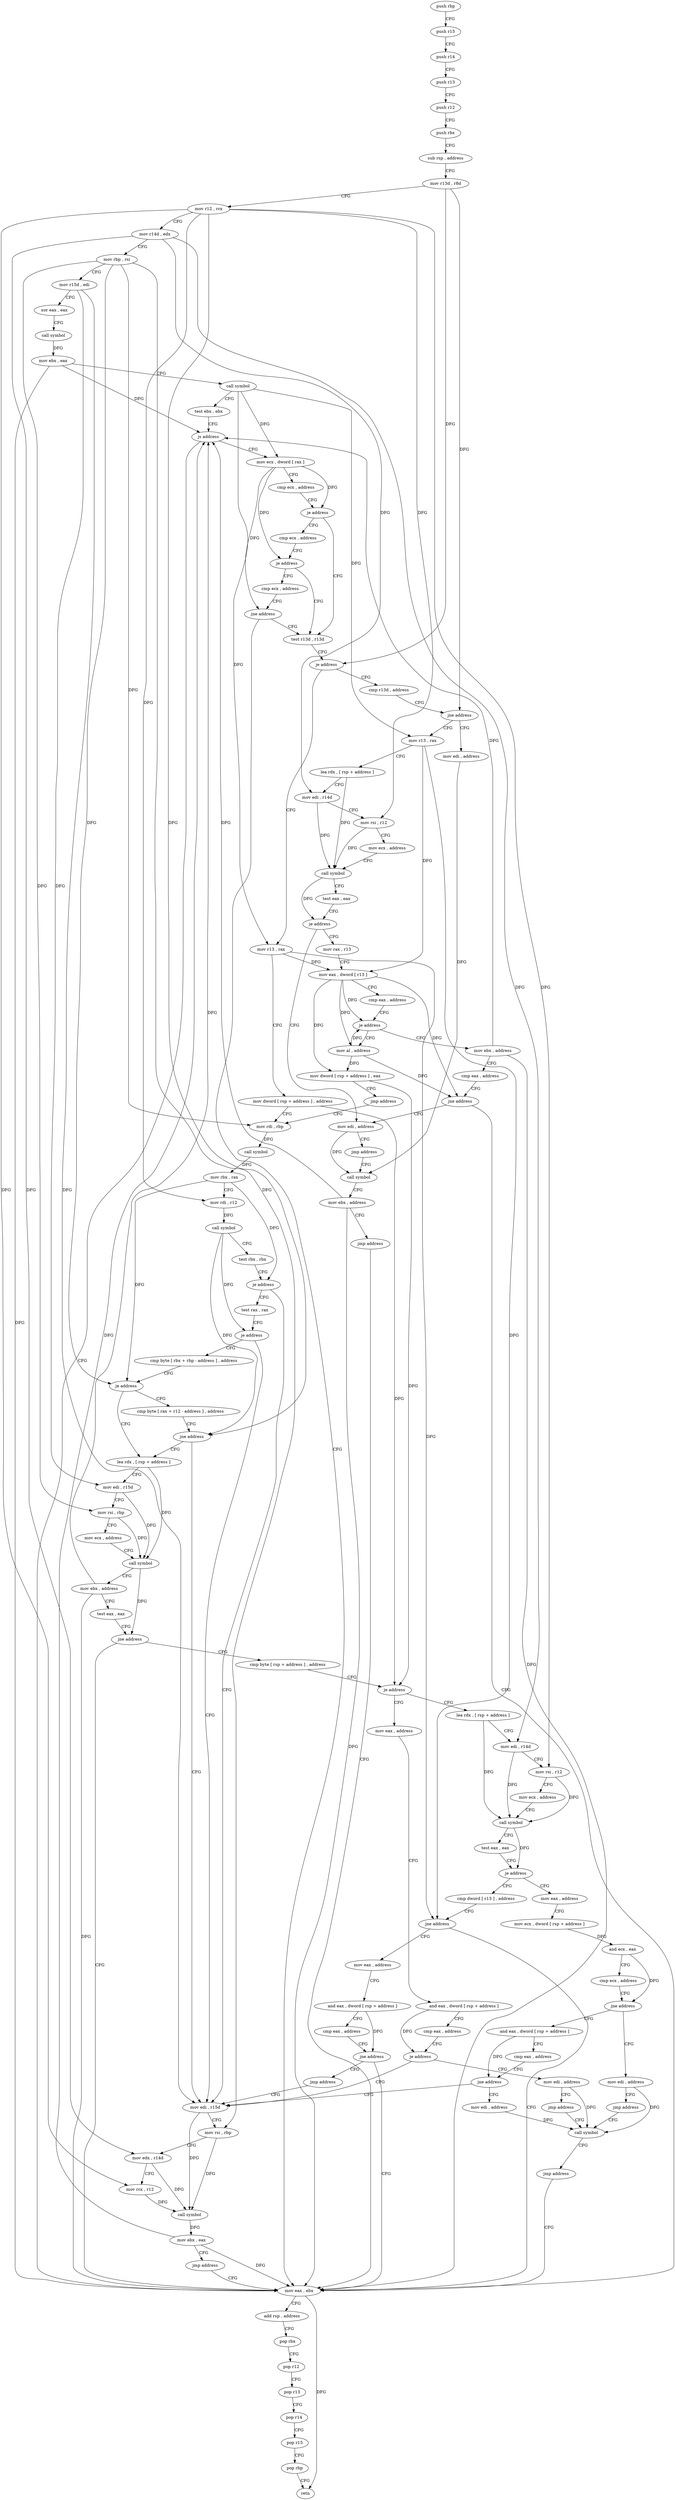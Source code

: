 digraph "func" {
"4251936" [label = "push rbp" ]
"4251937" [label = "push r15" ]
"4251939" [label = "push r14" ]
"4251941" [label = "push r13" ]
"4251943" [label = "push r12" ]
"4251945" [label = "push rbx" ]
"4251946" [label = "sub rsp , address" ]
"4251953" [label = "mov r13d , r8d" ]
"4251956" [label = "mov r12 , rcx" ]
"4251959" [label = "mov r14d , edx" ]
"4251962" [label = "mov rbp , rsi" ]
"4251965" [label = "mov r15d , edi" ]
"4251968" [label = "xor eax , eax" ]
"4251970" [label = "call symbol" ]
"4251975" [label = "mov ebx , eax" ]
"4251977" [label = "call symbol" ]
"4251982" [label = "test ebx , ebx" ]
"4251984" [label = "js address" ]
"4252006" [label = "mov ecx , dword [ rax ]" ]
"4251986" [label = "mov eax , ebx" ]
"4252008" [label = "cmp ecx , address" ]
"4252011" [label = "je address" ]
"4252023" [label = "test r13d , r13d" ]
"4252013" [label = "cmp ecx , address" ]
"4251988" [label = "add rsp , address" ]
"4251995" [label = "pop rbx" ]
"4251996" [label = "pop r12" ]
"4251998" [label = "pop r13" ]
"4252000" [label = "pop r14" ]
"4252002" [label = "pop r15" ]
"4252004" [label = "pop rbp" ]
"4252005" [label = "retn" ]
"4252026" [label = "je address" ]
"4252105" [label = "mov r13 , rax" ]
"4252028" [label = "cmp r13d , address" ]
"4252016" [label = "je address" ]
"4252018" [label = "cmp ecx , address" ]
"4252108" [label = "mov dword [ rsp + address ] , address" ]
"4252116" [label = "mov rdi , rbp" ]
"4252032" [label = "jne address" ]
"4252243" [label = "mov edi , address" ]
"4252038" [label = "mov r13 , rax" ]
"4252021" [label = "jne address" ]
"4252368" [label = "mov edi , r15d" ]
"4252371" [label = "mov rsi , rbp" ]
"4252374" [label = "mov edx , r14d" ]
"4252377" [label = "mov rcx , r12" ]
"4252380" [label = "call symbol" ]
"4252385" [label = "mov ebx , eax" ]
"4252387" [label = "jmp address" ]
"4252144" [label = "test rax , rax" ]
"4252147" [label = "je address" ]
"4252153" [label = "cmp byte [ rbx + rbp - address ] , address" ]
"4252248" [label = "call symbol" ]
"4252041" [label = "lea rdx , [ rsp + address ]" ]
"4252049" [label = "mov edi , r14d" ]
"4252052" [label = "mov rsi , r12" ]
"4252055" [label = "mov ecx , address" ]
"4252060" [label = "call symbol" ]
"4252065" [label = "test eax , eax" ]
"4252067" [label = "je address" ]
"4252095" [label = "mov edi , address" ]
"4252069" [label = "mov rax , r13" ]
"4252158" [label = "je address" ]
"4252172" [label = "lea rdx , [ rsp + address ]" ]
"4252160" [label = "cmp byte [ rax + r12 - address ] , address" ]
"4252100" [label = "jmp address" ]
"4252072" [label = "mov eax , dword [ r13 ]" ]
"4252076" [label = "cmp eax , address" ]
"4252079" [label = "je address" ]
"4252263" [label = "mov al , address" ]
"4252085" [label = "mov ebx , address" ]
"4252177" [label = "mov edi , r15d" ]
"4252180" [label = "mov rsi , rbp" ]
"4252183" [label = "mov ecx , address" ]
"4252188" [label = "call symbol" ]
"4252193" [label = "mov ebx , address" ]
"4252198" [label = "test eax , eax" ]
"4252200" [label = "jne address" ]
"4252206" [label = "cmp byte [ rsp + address ] , address" ]
"4252166" [label = "jne address" ]
"4252253" [label = "mov ebx , address" ]
"4252258" [label = "jmp address" ]
"4252265" [label = "mov dword [ rsp + address ] , eax" ]
"4252269" [label = "jmp address" ]
"4252090" [label = "cmp eax , address" ]
"4252093" [label = "jne address" ]
"4252211" [label = "je address" ]
"4252274" [label = "lea rdx , [ rsp + address ]" ]
"4252213" [label = "mov eax , address" ]
"4252119" [label = "call symbol" ]
"4252124" [label = "mov rbx , rax" ]
"4252127" [label = "mov rdi , r12" ]
"4252130" [label = "call symbol" ]
"4252135" [label = "test rbx , rbx" ]
"4252138" [label = "je address" ]
"4252282" [label = "mov edi , r14d" ]
"4252285" [label = "mov rsi , r12" ]
"4252288" [label = "mov ecx , address" ]
"4252293" [label = "call symbol" ]
"4252298" [label = "test eax , eax" ]
"4252300" [label = "je address" ]
"4252335" [label = "mov eax , address" ]
"4252302" [label = "cmp dword [ r13 ] , address" ]
"4252218" [label = "and eax , dword [ rsp + address ]" ]
"4252222" [label = "cmp eax , address" ]
"4252227" [label = "je address" ]
"4252233" [label = "mov edi , address" ]
"4252340" [label = "mov ecx , dword [ rsp + address ]" ]
"4252347" [label = "and ecx , eax" ]
"4252349" [label = "cmp ecx , address" ]
"4252355" [label = "jne address" ]
"4252392" [label = "mov edi , address" ]
"4252357" [label = "and eax , dword [ rsp + address ]" ]
"4252307" [label = "jne address" ]
"4252313" [label = "mov eax , address" ]
"4252238" [label = "jmp address" ]
"4252404" [label = "call symbol" ]
"4252397" [label = "jmp address" ]
"4252361" [label = "cmp eax , address" ]
"4252366" [label = "jne address" ]
"4252399" [label = "mov edi , address" ]
"4252318" [label = "and eax , dword [ rsp + address ]" ]
"4252322" [label = "cmp eax , address" ]
"4252327" [label = "jne address" ]
"4252333" [label = "jmp address" ]
"4252409" [label = "jmp address" ]
"4251936" -> "4251937" [ label = "CFG" ]
"4251937" -> "4251939" [ label = "CFG" ]
"4251939" -> "4251941" [ label = "CFG" ]
"4251941" -> "4251943" [ label = "CFG" ]
"4251943" -> "4251945" [ label = "CFG" ]
"4251945" -> "4251946" [ label = "CFG" ]
"4251946" -> "4251953" [ label = "CFG" ]
"4251953" -> "4251956" [ label = "CFG" ]
"4251953" -> "4252026" [ label = "DFG" ]
"4251953" -> "4252032" [ label = "DFG" ]
"4251956" -> "4251959" [ label = "CFG" ]
"4251956" -> "4252127" [ label = "DFG" ]
"4251956" -> "4252052" [ label = "DFG" ]
"4251956" -> "4252377" [ label = "DFG" ]
"4251956" -> "4252166" [ label = "DFG" ]
"4251956" -> "4252285" [ label = "DFG" ]
"4251959" -> "4251962" [ label = "CFG" ]
"4251959" -> "4252049" [ label = "DFG" ]
"4251959" -> "4252374" [ label = "DFG" ]
"4251959" -> "4252282" [ label = "DFG" ]
"4251962" -> "4251965" [ label = "CFG" ]
"4251962" -> "4252116" [ label = "DFG" ]
"4251962" -> "4252371" [ label = "DFG" ]
"4251962" -> "4252158" [ label = "DFG" ]
"4251962" -> "4252180" [ label = "DFG" ]
"4251965" -> "4251968" [ label = "CFG" ]
"4251965" -> "4252368" [ label = "DFG" ]
"4251965" -> "4252177" [ label = "DFG" ]
"4251968" -> "4251970" [ label = "CFG" ]
"4251970" -> "4251975" [ label = "DFG" ]
"4251975" -> "4251977" [ label = "CFG" ]
"4251975" -> "4251984" [ label = "DFG" ]
"4251975" -> "4251986" [ label = "DFG" ]
"4251977" -> "4251982" [ label = "CFG" ]
"4251977" -> "4252006" [ label = "DFG" ]
"4251977" -> "4252105" [ label = "DFG" ]
"4251977" -> "4252038" [ label = "DFG" ]
"4251982" -> "4251984" [ label = "CFG" ]
"4251984" -> "4252006" [ label = "CFG" ]
"4251984" -> "4251986" [ label = "CFG" ]
"4252006" -> "4252008" [ label = "CFG" ]
"4252006" -> "4252011" [ label = "DFG" ]
"4252006" -> "4252016" [ label = "DFG" ]
"4252006" -> "4252021" [ label = "DFG" ]
"4251986" -> "4251988" [ label = "CFG" ]
"4251986" -> "4252005" [ label = "DFG" ]
"4252008" -> "4252011" [ label = "CFG" ]
"4252011" -> "4252023" [ label = "CFG" ]
"4252011" -> "4252013" [ label = "CFG" ]
"4252023" -> "4252026" [ label = "CFG" ]
"4252013" -> "4252016" [ label = "CFG" ]
"4251988" -> "4251995" [ label = "CFG" ]
"4251995" -> "4251996" [ label = "CFG" ]
"4251996" -> "4251998" [ label = "CFG" ]
"4251998" -> "4252000" [ label = "CFG" ]
"4252000" -> "4252002" [ label = "CFG" ]
"4252002" -> "4252004" [ label = "CFG" ]
"4252004" -> "4252005" [ label = "CFG" ]
"4252026" -> "4252105" [ label = "CFG" ]
"4252026" -> "4252028" [ label = "CFG" ]
"4252105" -> "4252108" [ label = "CFG" ]
"4252105" -> "4252072" [ label = "DFG" ]
"4252105" -> "4252307" [ label = "DFG" ]
"4252028" -> "4252032" [ label = "CFG" ]
"4252016" -> "4252023" [ label = "CFG" ]
"4252016" -> "4252018" [ label = "CFG" ]
"4252018" -> "4252021" [ label = "CFG" ]
"4252108" -> "4252116" [ label = "CFG" ]
"4252108" -> "4252211" [ label = "DFG" ]
"4252116" -> "4252119" [ label = "DFG" ]
"4252032" -> "4252243" [ label = "CFG" ]
"4252032" -> "4252038" [ label = "CFG" ]
"4252243" -> "4252248" [ label = "DFG" ]
"4252038" -> "4252041" [ label = "CFG" ]
"4252038" -> "4252072" [ label = "DFG" ]
"4252038" -> "4252307" [ label = "DFG" ]
"4252021" -> "4251986" [ label = "CFG" ]
"4252021" -> "4252023" [ label = "CFG" ]
"4252368" -> "4252371" [ label = "CFG" ]
"4252368" -> "4252380" [ label = "DFG" ]
"4252371" -> "4252374" [ label = "CFG" ]
"4252371" -> "4252380" [ label = "DFG" ]
"4252374" -> "4252377" [ label = "CFG" ]
"4252374" -> "4252380" [ label = "DFG" ]
"4252377" -> "4252380" [ label = "DFG" ]
"4252380" -> "4252385" [ label = "DFG" ]
"4252385" -> "4252387" [ label = "CFG" ]
"4252385" -> "4251984" [ label = "DFG" ]
"4252385" -> "4251986" [ label = "DFG" ]
"4252387" -> "4251986" [ label = "CFG" ]
"4252144" -> "4252147" [ label = "CFG" ]
"4252147" -> "4252368" [ label = "CFG" ]
"4252147" -> "4252153" [ label = "CFG" ]
"4252153" -> "4252158" [ label = "CFG" ]
"4252248" -> "4252253" [ label = "CFG" ]
"4252041" -> "4252049" [ label = "CFG" ]
"4252041" -> "4252060" [ label = "DFG" ]
"4252049" -> "4252052" [ label = "CFG" ]
"4252049" -> "4252060" [ label = "DFG" ]
"4252052" -> "4252055" [ label = "CFG" ]
"4252052" -> "4252060" [ label = "DFG" ]
"4252055" -> "4252060" [ label = "CFG" ]
"4252060" -> "4252065" [ label = "CFG" ]
"4252060" -> "4252067" [ label = "DFG" ]
"4252065" -> "4252067" [ label = "CFG" ]
"4252067" -> "4252095" [ label = "CFG" ]
"4252067" -> "4252069" [ label = "CFG" ]
"4252095" -> "4252100" [ label = "CFG" ]
"4252095" -> "4252248" [ label = "DFG" ]
"4252069" -> "4252072" [ label = "CFG" ]
"4252158" -> "4252172" [ label = "CFG" ]
"4252158" -> "4252160" [ label = "CFG" ]
"4252172" -> "4252177" [ label = "CFG" ]
"4252172" -> "4252188" [ label = "DFG" ]
"4252160" -> "4252166" [ label = "CFG" ]
"4252100" -> "4252248" [ label = "CFG" ]
"4252072" -> "4252076" [ label = "CFG" ]
"4252072" -> "4252079" [ label = "DFG" ]
"4252072" -> "4252263" [ label = "DFG" ]
"4252072" -> "4252265" [ label = "DFG" ]
"4252072" -> "4252093" [ label = "DFG" ]
"4252076" -> "4252079" [ label = "CFG" ]
"4252079" -> "4252263" [ label = "CFG" ]
"4252079" -> "4252085" [ label = "CFG" ]
"4252263" -> "4252265" [ label = "DFG" ]
"4252263" -> "4252079" [ label = "DFG" ]
"4252263" -> "4252093" [ label = "DFG" ]
"4252085" -> "4252090" [ label = "CFG" ]
"4252085" -> "4251984" [ label = "DFG" ]
"4252085" -> "4251986" [ label = "DFG" ]
"4252177" -> "4252180" [ label = "CFG" ]
"4252177" -> "4252188" [ label = "DFG" ]
"4252180" -> "4252183" [ label = "CFG" ]
"4252180" -> "4252188" [ label = "DFG" ]
"4252183" -> "4252188" [ label = "CFG" ]
"4252188" -> "4252193" [ label = "CFG" ]
"4252188" -> "4252200" [ label = "DFG" ]
"4252193" -> "4252198" [ label = "CFG" ]
"4252193" -> "4251984" [ label = "DFG" ]
"4252193" -> "4251986" [ label = "DFG" ]
"4252198" -> "4252200" [ label = "CFG" ]
"4252200" -> "4251986" [ label = "CFG" ]
"4252200" -> "4252206" [ label = "CFG" ]
"4252206" -> "4252211" [ label = "CFG" ]
"4252166" -> "4252368" [ label = "CFG" ]
"4252166" -> "4252172" [ label = "CFG" ]
"4252253" -> "4252258" [ label = "CFG" ]
"4252253" -> "4251984" [ label = "DFG" ]
"4252253" -> "4251986" [ label = "DFG" ]
"4252258" -> "4251986" [ label = "CFG" ]
"4252265" -> "4252269" [ label = "CFG" ]
"4252265" -> "4252211" [ label = "DFG" ]
"4252269" -> "4252116" [ label = "CFG" ]
"4252090" -> "4252093" [ label = "CFG" ]
"4252093" -> "4251986" [ label = "CFG" ]
"4252093" -> "4252095" [ label = "CFG" ]
"4252211" -> "4252274" [ label = "CFG" ]
"4252211" -> "4252213" [ label = "CFG" ]
"4252274" -> "4252282" [ label = "CFG" ]
"4252274" -> "4252293" [ label = "DFG" ]
"4252213" -> "4252218" [ label = "CFG" ]
"4252119" -> "4252124" [ label = "DFG" ]
"4252124" -> "4252127" [ label = "CFG" ]
"4252124" -> "4252138" [ label = "DFG" ]
"4252124" -> "4252158" [ label = "DFG" ]
"4252127" -> "4252130" [ label = "DFG" ]
"4252130" -> "4252135" [ label = "CFG" ]
"4252130" -> "4252147" [ label = "DFG" ]
"4252130" -> "4252166" [ label = "DFG" ]
"4252135" -> "4252138" [ label = "CFG" ]
"4252138" -> "4252368" [ label = "CFG" ]
"4252138" -> "4252144" [ label = "CFG" ]
"4252282" -> "4252285" [ label = "CFG" ]
"4252282" -> "4252293" [ label = "DFG" ]
"4252285" -> "4252288" [ label = "CFG" ]
"4252285" -> "4252293" [ label = "DFG" ]
"4252288" -> "4252293" [ label = "CFG" ]
"4252293" -> "4252298" [ label = "CFG" ]
"4252293" -> "4252300" [ label = "DFG" ]
"4252298" -> "4252300" [ label = "CFG" ]
"4252300" -> "4252335" [ label = "CFG" ]
"4252300" -> "4252302" [ label = "CFG" ]
"4252335" -> "4252340" [ label = "CFG" ]
"4252302" -> "4252307" [ label = "CFG" ]
"4252218" -> "4252222" [ label = "CFG" ]
"4252218" -> "4252227" [ label = "DFG" ]
"4252222" -> "4252227" [ label = "CFG" ]
"4252227" -> "4252368" [ label = "CFG" ]
"4252227" -> "4252233" [ label = "CFG" ]
"4252233" -> "4252238" [ label = "CFG" ]
"4252233" -> "4252404" [ label = "DFG" ]
"4252340" -> "4252347" [ label = "DFG" ]
"4252347" -> "4252349" [ label = "CFG" ]
"4252347" -> "4252355" [ label = "DFG" ]
"4252349" -> "4252355" [ label = "CFG" ]
"4252355" -> "4252392" [ label = "CFG" ]
"4252355" -> "4252357" [ label = "CFG" ]
"4252392" -> "4252397" [ label = "CFG" ]
"4252392" -> "4252404" [ label = "DFG" ]
"4252357" -> "4252361" [ label = "CFG" ]
"4252357" -> "4252366" [ label = "DFG" ]
"4252307" -> "4251986" [ label = "CFG" ]
"4252307" -> "4252313" [ label = "CFG" ]
"4252313" -> "4252318" [ label = "CFG" ]
"4252238" -> "4252404" [ label = "CFG" ]
"4252404" -> "4252409" [ label = "CFG" ]
"4252397" -> "4252404" [ label = "CFG" ]
"4252361" -> "4252366" [ label = "CFG" ]
"4252366" -> "4252399" [ label = "CFG" ]
"4252366" -> "4252368" [ label = "CFG" ]
"4252399" -> "4252404" [ label = "DFG" ]
"4252318" -> "4252322" [ label = "CFG" ]
"4252318" -> "4252327" [ label = "DFG" ]
"4252322" -> "4252327" [ label = "CFG" ]
"4252327" -> "4251986" [ label = "CFG" ]
"4252327" -> "4252333" [ label = "CFG" ]
"4252333" -> "4252368" [ label = "CFG" ]
"4252409" -> "4251986" [ label = "CFG" ]
}
